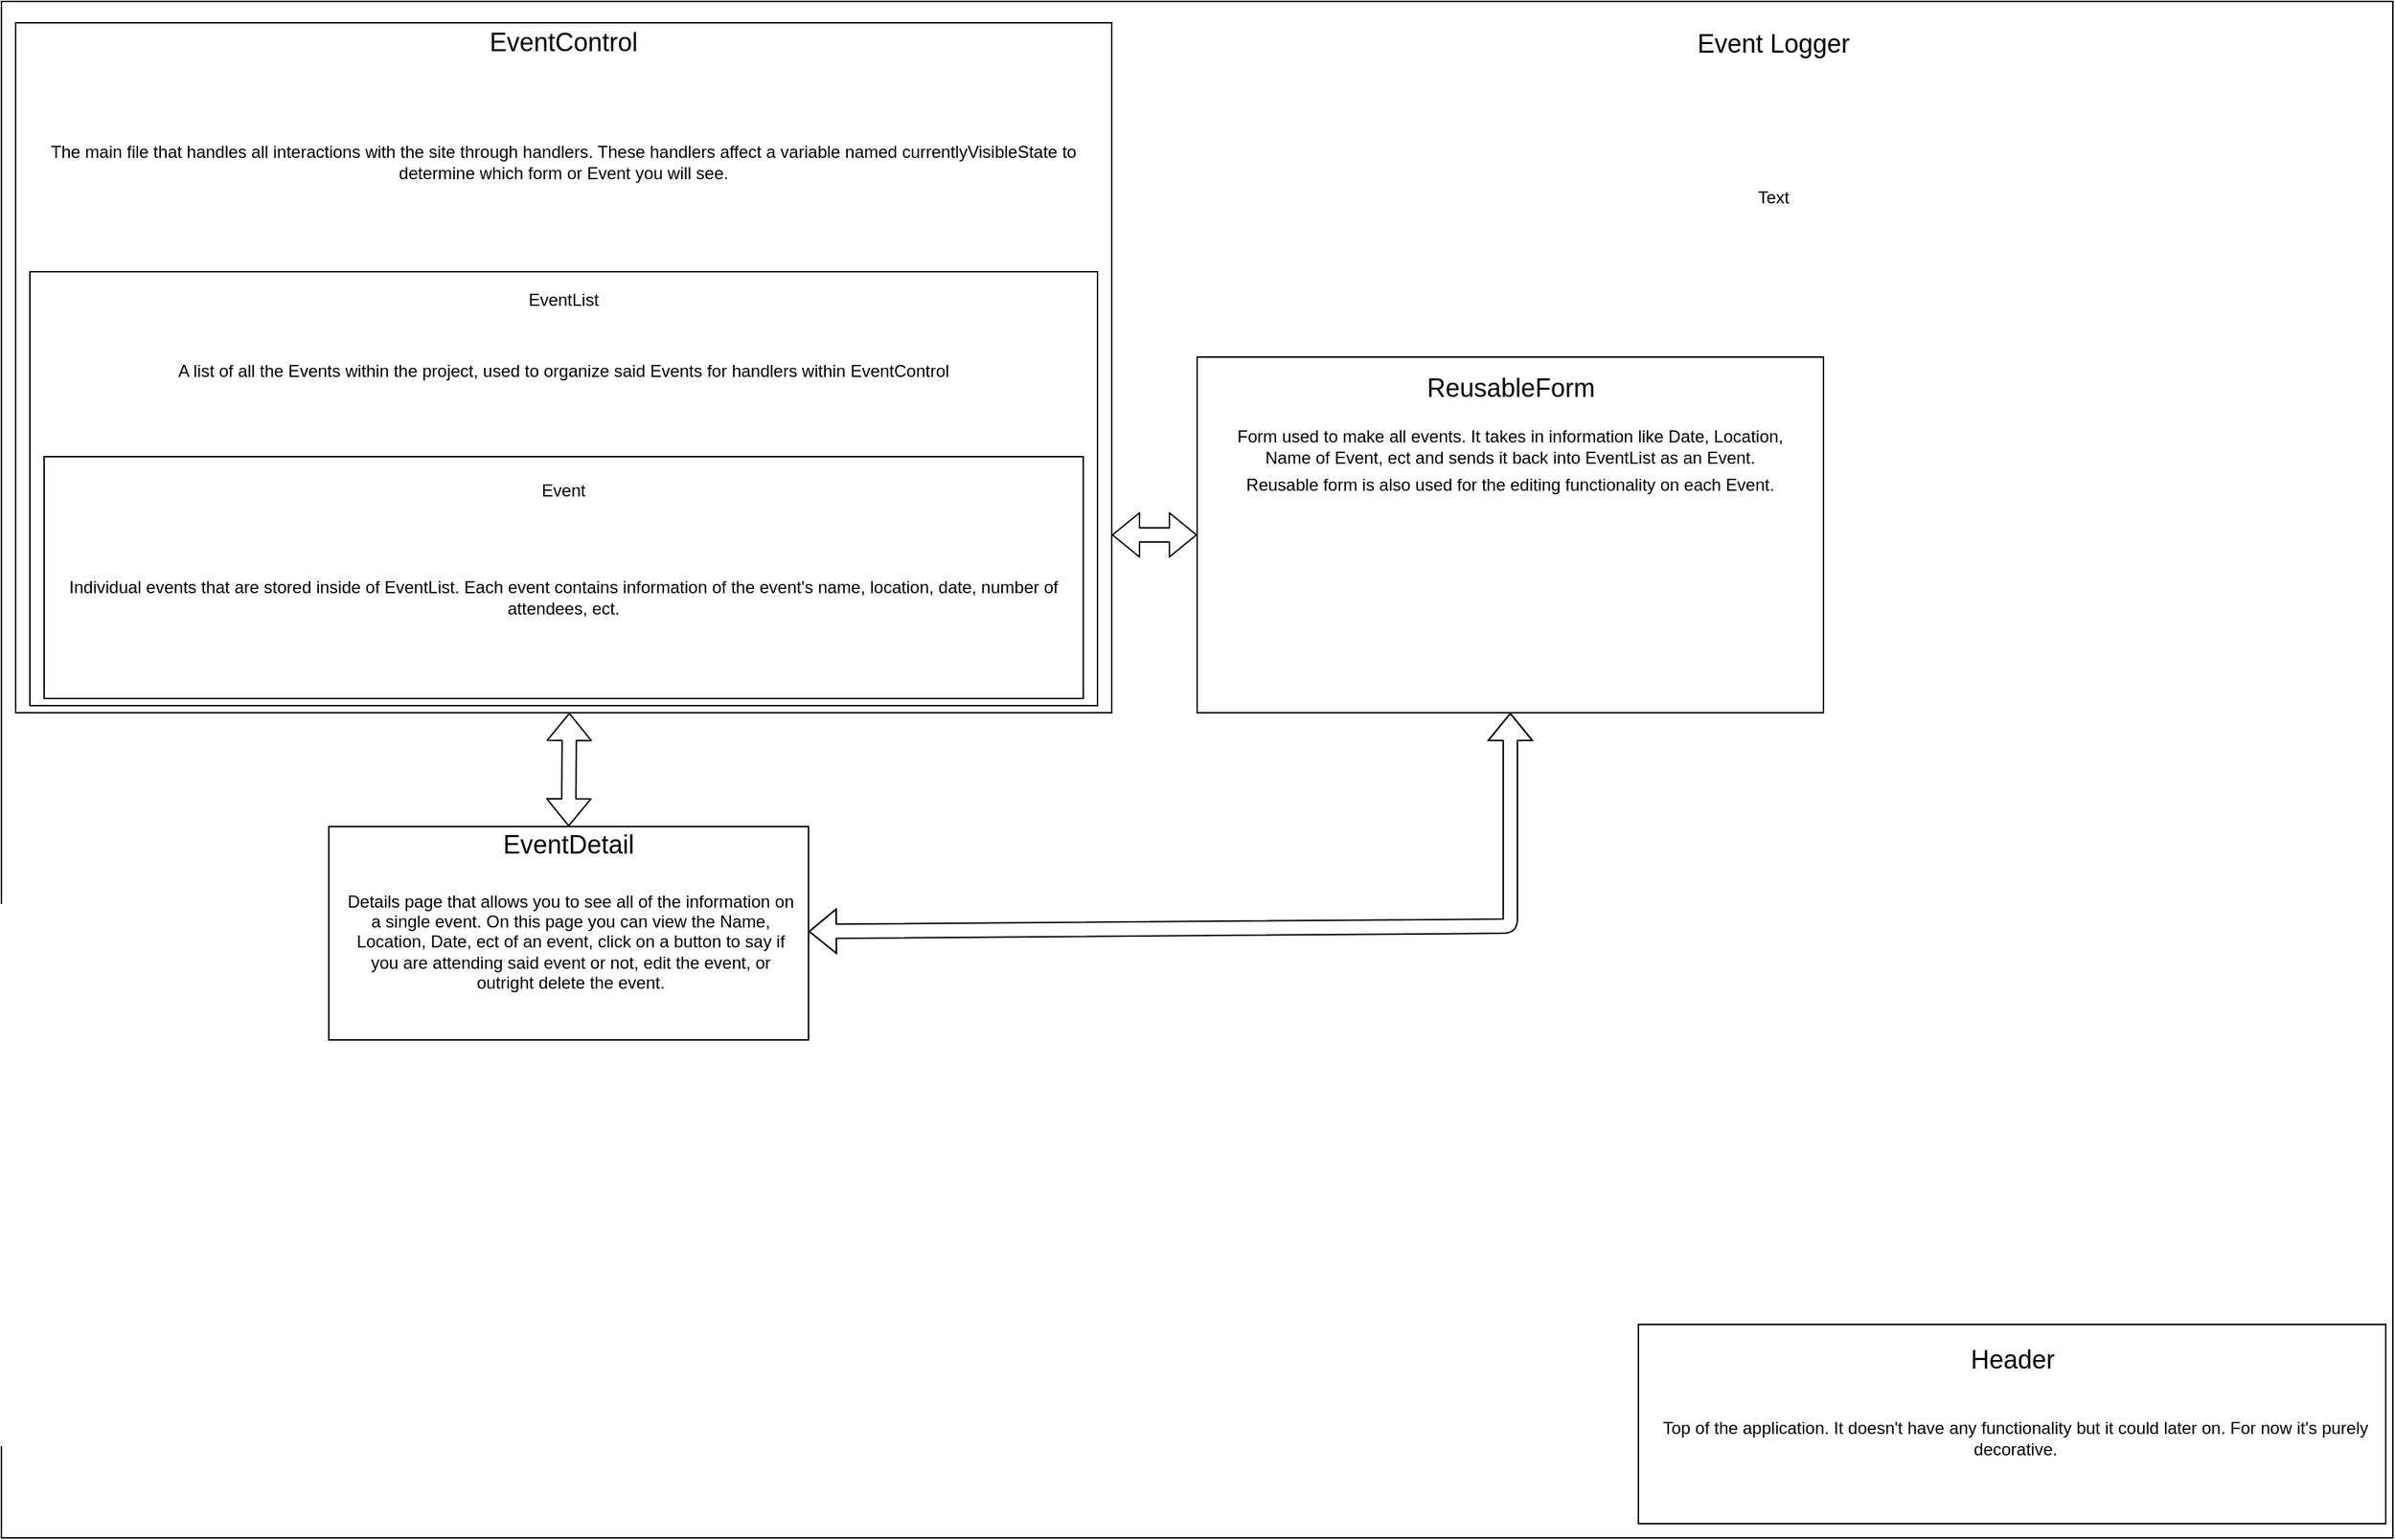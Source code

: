 <mxfile>
    <diagram id="B2mIAimVheXLZhr3V_hZ" name="Page-1">
        <mxGraphModel dx="1211" dy="505" grid="1" gridSize="10" guides="1" tooltips="1" connect="1" arrows="1" fold="1" page="1" pageScale="1" pageWidth="850" pageHeight="1100" math="0" shadow="0">
            <root>
                <mxCell id="0"/>
                <mxCell id="1" parent="0"/>
                <mxCell id="12" value="" style="group" parent="1" vertex="1" connectable="0">
                    <mxGeometry x="10" y="10" width="1680" height="1080" as="geometry"/>
                </mxCell>
                <mxCell id="2" value="" style="rounded=0;whiteSpace=wrap;html=1;" parent="12" vertex="1">
                    <mxGeometry width="1680" height="1080" as="geometry"/>
                </mxCell>
                <mxCell id="3" value="Event Logger" style="text;html=1;strokeColor=none;fillColor=none;align=center;verticalAlign=middle;whiteSpace=wrap;rounded=0;fontSize=18;" parent="12" vertex="1">
                    <mxGeometry x="1135" y="15" width="220" height="30" as="geometry"/>
                </mxCell>
                <mxCell id="16" value="" style="group" parent="12" vertex="1" connectable="0">
                    <mxGeometry x="840" y="250" width="440" height="250" as="geometry"/>
                </mxCell>
                <mxCell id="8" value="" style="rounded=0;whiteSpace=wrap;html=1;fontSize=18;" parent="16" vertex="1">
                    <mxGeometry width="440" height="250" as="geometry"/>
                </mxCell>
                <mxCell id="15" value="ReusableForm" style="text;html=1;strokeColor=none;fillColor=none;align=center;verticalAlign=middle;whiteSpace=wrap;rounded=0;fontSize=18;" parent="16" vertex="1">
                    <mxGeometry x="146.736" y="8.929" width="146.528" height="26.786" as="geometry"/>
                </mxCell>
                <mxCell id="37" value="Form used to make all events. It takes in information like Date, Location, Name of Event, ect and sends it back into EventList as an Event." style="text;html=1;strokeColor=none;fillColor=none;align=center;verticalAlign=middle;whiteSpace=wrap;rounded=0;" parent="16" vertex="1">
                    <mxGeometry x="10" y="35.71" width="420" height="54.29" as="geometry"/>
                </mxCell>
                <mxCell id="20" value="" style="group" parent="12" vertex="1" connectable="0">
                    <mxGeometry x="230" y="580" width="337" height="150" as="geometry"/>
                </mxCell>
                <mxCell id="9" value="" style="rounded=0;whiteSpace=wrap;html=1;fontSize=18;" parent="20" vertex="1">
                    <mxGeometry width="337" height="150" as="geometry"/>
                </mxCell>
                <mxCell id="19" value="EventDetail" style="text;html=1;strokeColor=none;fillColor=none;align=center;verticalAlign=middle;whiteSpace=wrap;rounded=0;fontSize=18;" parent="20" vertex="1">
                    <mxGeometry x="121.979" y="5.357" width="93.043" height="16.071" as="geometry"/>
                </mxCell>
                <mxCell id="40" value="Details page that allows you to see all of the information on a single event. On this page you can view the Name, Location, Date, ect of an event, click on a button to say if you are attending said event or not, edit the event, or outright delete the event." style="text;html=1;strokeColor=none;fillColor=none;align=center;verticalAlign=middle;whiteSpace=wrap;rounded=0;" parent="20" vertex="1">
                    <mxGeometry x="10" y="21.43" width="320" height="118.57" as="geometry"/>
                </mxCell>
                <mxCell id="38" value="" style="shape=flexArrow;endArrow=classic;startArrow=classic;html=1;entryX=0.5;entryY=1;entryDx=0;entryDy=0;" parent="12" source="9" target="8" edge="1">
                    <mxGeometry width="100" height="100" relative="1" as="geometry">
                        <mxPoint x="900" y="540" as="sourcePoint"/>
                        <mxPoint x="1000" y="440" as="targetPoint"/>
                        <Array as="points">
                            <mxPoint x="1060" y="650"/>
                        </Array>
                    </mxGeometry>
                </mxCell>
                <mxCell id="10" value="" style="group" parent="12" vertex="1" connectable="0">
                    <mxGeometry x="1150" y="930" width="525" height="140" as="geometry"/>
                </mxCell>
                <mxCell id="4" value="" style="rounded=0;whiteSpace=wrap;html=1;fontSize=18;" parent="10" vertex="1">
                    <mxGeometry width="525" height="140" as="geometry"/>
                </mxCell>
                <mxCell id="5" value="Header" style="text;html=1;strokeColor=none;fillColor=none;align=center;verticalAlign=middle;whiteSpace=wrap;rounded=0;fontSize=18;" parent="10" vertex="1">
                    <mxGeometry x="232.5" y="10" width="60" height="30" as="geometry"/>
                </mxCell>
                <mxCell id="21" value="Top of the application. It doesn't have any functionality but it could later on. For now it's purely decorative." style="text;html=1;strokeColor=none;fillColor=none;align=center;verticalAlign=middle;whiteSpace=wrap;rounded=0;" parent="10" vertex="1">
                    <mxGeometry x="10" y="40" width="510" height="80" as="geometry"/>
                </mxCell>
                <mxCell id="41" value="Text" style="text;html=1;strokeColor=none;fillColor=none;align=center;verticalAlign=middle;whiteSpace=wrap;rounded=0;" parent="12" vertex="1">
                    <mxGeometry x="820" y="45" width="850" height="185" as="geometry"/>
                </mxCell>
                <mxCell id="11" value="" style="group" parent="1" vertex="1" connectable="0">
                    <mxGeometry x="20" y="25" width="770" height="485" as="geometry"/>
                </mxCell>
                <mxCell id="6" value="" style="rounded=0;whiteSpace=wrap;html=1;fontSize=18;" parent="11" vertex="1">
                    <mxGeometry width="770" height="485.0" as="geometry"/>
                </mxCell>
                <mxCell id="7" value="EventControl" style="text;html=1;strokeColor=none;fillColor=none;align=center;verticalAlign=middle;whiteSpace=wrap;rounded=0;fontSize=18;" parent="11" vertex="1">
                    <mxGeometry x="215" y="6.896" width="340" height="13.791" as="geometry"/>
                </mxCell>
                <mxCell id="34" value="" style="group" parent="11" vertex="1" connectable="0">
                    <mxGeometry x="10" y="175" width="750" height="305" as="geometry"/>
                </mxCell>
                <mxCell id="27" value="" style="rounded=0;whiteSpace=wrap;html=1;" parent="34" vertex="1">
                    <mxGeometry width="750" height="305" as="geometry"/>
                </mxCell>
                <mxCell id="28" value="EventList" style="text;html=1;strokeColor=none;fillColor=none;align=center;verticalAlign=middle;whiteSpace=wrap;rounded=0;" parent="34" vertex="1">
                    <mxGeometry x="280" y="10" width="190" height="20" as="geometry"/>
                </mxCell>
                <mxCell id="30" value="A list of all the Events within the project, used to organize said Events for handlers within EventControl" style="text;html=1;strokeColor=none;fillColor=none;align=center;verticalAlign=middle;whiteSpace=wrap;rounded=0;" parent="34" vertex="1">
                    <mxGeometry x="10" y="30" width="730" height="80" as="geometry"/>
                </mxCell>
                <mxCell id="29" value="" style="group" parent="34" vertex="1" connectable="0">
                    <mxGeometry x="10" y="130" width="730" height="170" as="geometry"/>
                </mxCell>
                <mxCell id="32" value="" style="group" parent="29" vertex="1" connectable="0">
                    <mxGeometry width="730" height="170" as="geometry"/>
                </mxCell>
                <mxCell id="23" value="" style="rounded=0;whiteSpace=wrap;html=1;" parent="32" vertex="1">
                    <mxGeometry width="730" height="170" as="geometry"/>
                </mxCell>
                <mxCell id="24" value="Event" style="text;html=1;strokeColor=none;fillColor=none;align=center;verticalAlign=middle;whiteSpace=wrap;rounded=0;" parent="32" vertex="1">
                    <mxGeometry x="290" y="9.44" width="150" height="28.33" as="geometry"/>
                </mxCell>
                <mxCell id="31" value="Individual events that are stored inside of EventList. Each event contains information of the event's name, location, date, number of attendees, ect." style="text;html=1;strokeColor=none;fillColor=none;align=center;verticalAlign=middle;whiteSpace=wrap;rounded=0;" parent="32" vertex="1">
                    <mxGeometry x="10" y="37.77" width="710" height="122.23" as="geometry"/>
                </mxCell>
                <mxCell id="35" value="The main file that handles all interactions with the site through handlers. These handlers affect a variable named currentlyVisibleState to determine which form or Event you will see." style="text;html=1;strokeColor=none;fillColor=none;align=center;verticalAlign=middle;whiteSpace=wrap;rounded=0;" parent="11" vertex="1">
                    <mxGeometry x="10" y="25" width="750" height="145" as="geometry"/>
                </mxCell>
                <mxCell id="36" value="" style="shape=flexArrow;endArrow=classic;startArrow=classic;html=1;entryX=0;entryY=0.5;entryDx=0;entryDy=0;" parent="1" target="8" edge="1">
                    <mxGeometry width="100" height="100" relative="1" as="geometry">
                        <mxPoint x="790" y="385" as="sourcePoint"/>
                        <mxPoint x="650" y="250" as="targetPoint"/>
                    </mxGeometry>
                </mxCell>
                <mxCell id="39" value="" style="shape=flexArrow;endArrow=classic;startArrow=classic;html=1;exitX=0.5;exitY=0;exitDx=0;exitDy=0;" parent="1" source="9" edge="1">
                    <mxGeometry width="100" height="100" relative="1" as="geometry">
                        <mxPoint x="570" y="550" as="sourcePoint"/>
                        <mxPoint x="409" y="510" as="targetPoint"/>
                    </mxGeometry>
                </mxCell>
                <mxCell id="42" value="Reusable form is also used for the editing functionality on each Event." style="text;html=1;strokeColor=none;fillColor=none;align=center;verticalAlign=middle;whiteSpace=wrap;rounded=0;" parent="1" vertex="1">
                    <mxGeometry x="860" y="340" width="420" height="20" as="geometry"/>
                </mxCell>
            </root>
        </mxGraphModel>
    </diagram>
</mxfile>